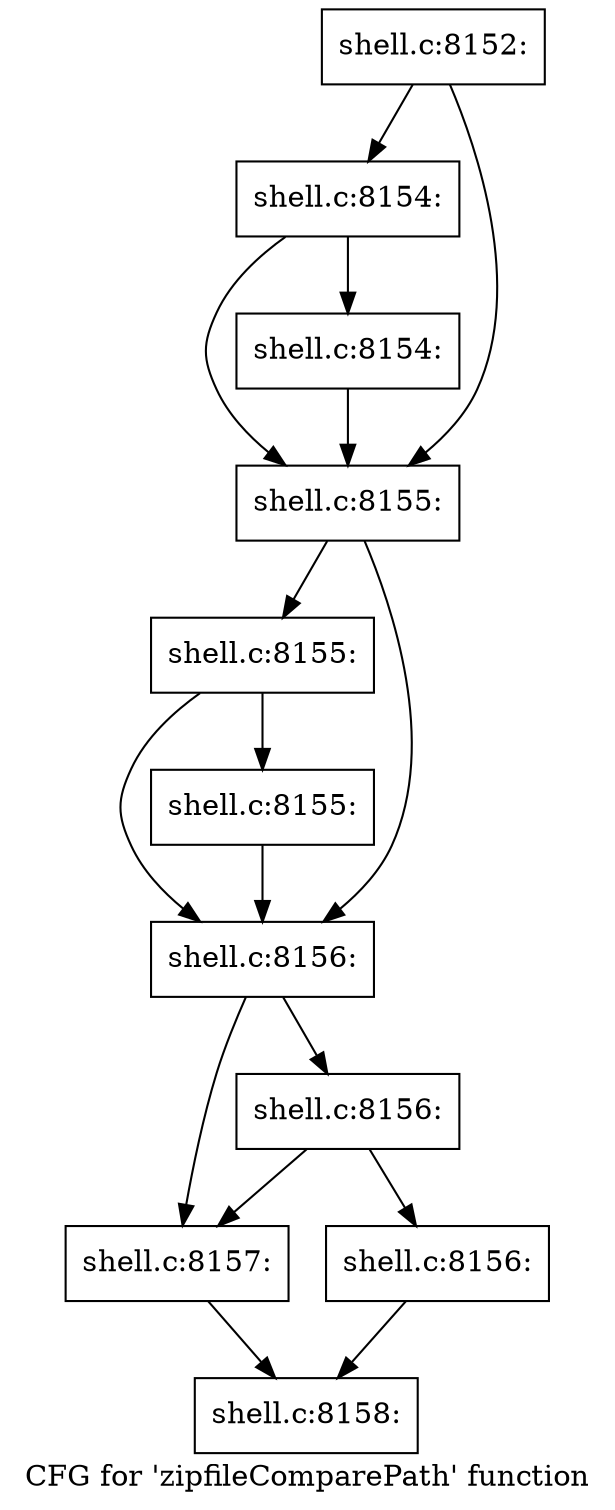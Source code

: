 digraph "CFG for 'zipfileComparePath' function" {
	label="CFG for 'zipfileComparePath' function";

	Node0x5602763b3050 [shape=record,label="{shell.c:8152:}"];
	Node0x5602763b3050 -> Node0x560276b58820;
	Node0x5602763b3050 -> Node0x560276b587d0;
	Node0x560276b58820 [shape=record,label="{shell.c:8154:}"];
	Node0x560276b58820 -> Node0x560276b58780;
	Node0x560276b58820 -> Node0x560276b587d0;
	Node0x560276b58780 [shape=record,label="{shell.c:8154:}"];
	Node0x560276b58780 -> Node0x560276b587d0;
	Node0x560276b587d0 [shape=record,label="{shell.c:8155:}"];
	Node0x560276b587d0 -> Node0x560276b59470;
	Node0x560276b587d0 -> Node0x560276b59420;
	Node0x560276b59470 [shape=record,label="{shell.c:8155:}"];
	Node0x560276b59470 -> Node0x560276b593d0;
	Node0x560276b59470 -> Node0x560276b59420;
	Node0x560276b593d0 [shape=record,label="{shell.c:8155:}"];
	Node0x560276b593d0 -> Node0x560276b59420;
	Node0x560276b59420 [shape=record,label="{shell.c:8156:}"];
	Node0x560276b59420 -> Node0x560276b5a0c0;
	Node0x560276b59420 -> Node0x560276b5a070;
	Node0x560276b5a0c0 [shape=record,label="{shell.c:8156:}"];
	Node0x560276b5a0c0 -> Node0x560276b5a020;
	Node0x560276b5a0c0 -> Node0x560276b5a070;
	Node0x560276b5a020 [shape=record,label="{shell.c:8156:}"];
	Node0x560276b5a020 -> Node0x560276b574d0;
	Node0x560276b5a070 [shape=record,label="{shell.c:8157:}"];
	Node0x560276b5a070 -> Node0x560276b574d0;
	Node0x560276b574d0 [shape=record,label="{shell.c:8158:}"];
}
